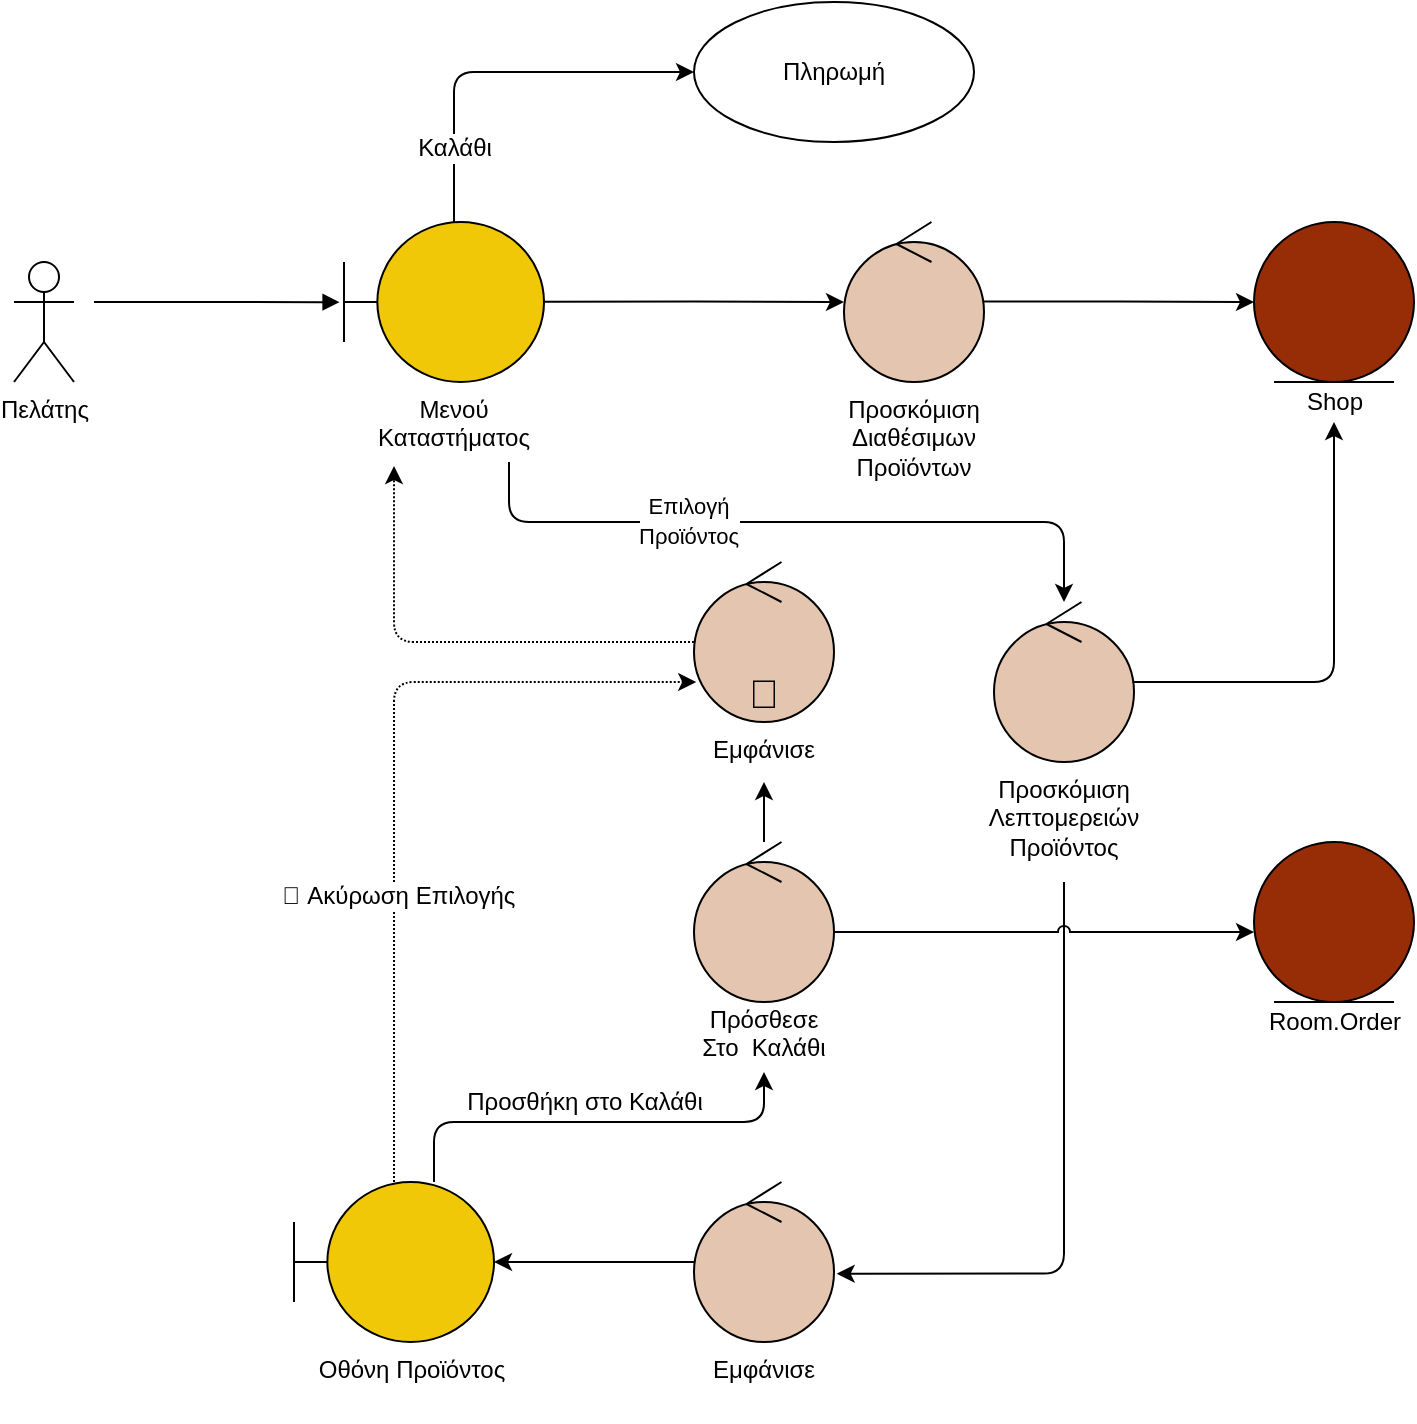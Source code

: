 <mxfile version="18.1.3" type="device"><diagram id="yCyBMPS3MhZm2c-9eRfR" name="Page-1"><mxGraphModel dx="633" dy="464" grid="1" gridSize="10" guides="1" tooltips="1" connect="1" arrows="1" fold="1" page="1" pageScale="1" pageWidth="850" pageHeight="1100" math="0" shadow="0"><root><mxCell id="0"/><mxCell id="1" parent="0"/><mxCell id="076iKT_qOLnqT8b4AHd8-4" style="edgeStyle=orthogonalEdgeStyle;rounded=1;orthogonalLoop=1;jettySize=auto;html=1;exitX=0.75;exitY=1;exitDx=0;exitDy=0;" parent="1" source="076iKT_qOLnqT8b4AHd8-26" target="076iKT_qOLnqT8b4AHd8-17" edge="1"><mxGeometry relative="1" as="geometry"><Array as="points"><mxPoint x="288" y="610.0"/><mxPoint x="565" y="610.0"/></Array></mxGeometry></mxCell><mxCell id="SOjsUPqiTwNB0fj96-eq-9" value="&lt;span style=&quot;font-size: 11px;&quot;&gt;Επιλογή&lt;/span&gt;&lt;br style=&quot;font-size: 11px;&quot;&gt;&lt;span style=&quot;font-size: 11px;&quot;&gt;Προϊόντος&lt;/span&gt;" style="edgeLabel;html=1;align=center;verticalAlign=middle;resizable=0;points=[];fontSize=12;labelBackgroundColor=default;" vertex="1" connectable="0" parent="076iKT_qOLnqT8b4AHd8-4"><mxGeometry x="-0.311" y="1" relative="1" as="geometry"><mxPoint as="offset"/></mxGeometry></mxCell><mxCell id="076iKT_qOLnqT8b4AHd8-5" style="edgeStyle=orthogonalEdgeStyle;rounded=1;jumpStyle=arc;orthogonalLoop=1;jettySize=auto;html=1;entryX=0;entryY=0.5;entryDx=0;entryDy=0;" parent="1" source="076iKT_qOLnqT8b4AHd8-6" target="SOjsUPqiTwNB0fj96-eq-8" edge="1"><mxGeometry relative="1" as="geometry"><mxPoint x="379.37" y="385.36" as="targetPoint"/><Array as="points"><mxPoint x="260" y="385"/></Array></mxGeometry></mxCell><mxCell id="SOjsUPqiTwNB0fj96-eq-5" value="Καλάθι" style="edgeLabel;html=1;align=center;verticalAlign=middle;resizable=0;points=[];fontSize=12;" vertex="1" connectable="0" parent="076iKT_qOLnqT8b4AHd8-5"><mxGeometry x="-0.618" relative="1" as="geometry"><mxPoint as="offset"/></mxGeometry></mxCell><mxCell id="076iKT_qOLnqT8b4AHd8-6" value="" style="shape=umlBoundary;whiteSpace=wrap;html=1;fillColor=#F0C808;" parent="1" vertex="1"><mxGeometry x="205" y="460" width="100" height="80" as="geometry"/></mxCell><mxCell id="076iKT_qOLnqT8b4AHd8-7" value="" style="html=1;verticalAlign=bottom;endArrow=block;rounded=0;entryX=-0.022;entryY=0.501;entryDx=0;entryDy=0;entryPerimeter=0;labelBackgroundColor=none;" parent="1" target="076iKT_qOLnqT8b4AHd8-6" edge="1"><mxGeometry x="0.189" width="80" relative="1" as="geometry"><mxPoint x="80" y="500" as="sourcePoint"/><mxPoint x="380" y="400" as="targetPoint"/><Array as="points"><mxPoint x="80" y="500"/></Array><mxPoint as="offset"/></mxGeometry></mxCell><mxCell id="076iKT_qOLnqT8b4AHd8-8" style="edgeStyle=orthogonalEdgeStyle;rounded=0;orthogonalLoop=1;jettySize=auto;html=1;exitX=1;exitY=0.498;exitDx=0;exitDy=0;exitPerimeter=0;entryX=0;entryY=0.5;entryDx=0;entryDy=0;entryPerimeter=0;" parent="1" source="076iKT_qOLnqT8b4AHd8-6" target="076iKT_qOLnqT8b4AHd8-9" edge="1"><mxGeometry relative="1" as="geometry"><mxPoint x="460" y="540" as="targetPoint"/></mxGeometry></mxCell><mxCell id="076iKT_qOLnqT8b4AHd8-9" value="" style="ellipse;shape=umlControl;whiteSpace=wrap;html=1;fillColor=#E4C5AF;" parent="1" vertex="1"><mxGeometry x="455" y="460" width="70" height="80" as="geometry"/></mxCell><mxCell id="076iKT_qOLnqT8b4AHd8-10" style="edgeStyle=orthogonalEdgeStyle;rounded=1;orthogonalLoop=1;jettySize=auto;html=1;entryX=0.5;entryY=1;entryDx=0;entryDy=0;" parent="1" source="076iKT_qOLnqT8b4AHd8-12" target="076iKT_qOLnqT8b4AHd8-35" edge="1"><mxGeometry relative="1" as="geometry"><Array as="points"><mxPoint x="250" y="910"/><mxPoint x="415" y="910"/></Array></mxGeometry></mxCell><mxCell id="076iKT_qOLnqT8b4AHd8-11" style="edgeStyle=orthogonalEdgeStyle;rounded=1;orthogonalLoop=1;jettySize=auto;html=1;dashed=1;dashPattern=1 1;entryX=0.015;entryY=0.738;entryDx=0;entryDy=0;entryPerimeter=0;" parent="1" source="076iKT_qOLnqT8b4AHd8-12" target="076iKT_qOLnqT8b4AHd8-21" edge="1"><mxGeometry relative="1" as="geometry"><Array as="points"><mxPoint x="230" y="690"/><mxPoint x="381" y="690"/></Array><mxPoint x="380" y="669" as="targetPoint"/></mxGeometry></mxCell><mxCell id="SOjsUPqiTwNB0fj96-eq-7" value="&lt;span style=&quot;&quot;&gt;🍺&amp;nbsp;&lt;/span&gt;&lt;span style=&quot;&quot;&gt;Ακύρωση Επιλογής&lt;/span&gt;" style="edgeLabel;html=1;align=center;verticalAlign=middle;resizable=0;points=[];fontSize=12;labelBackgroundColor=#FFFFFF;" vertex="1" connectable="0" parent="076iKT_qOLnqT8b4AHd8-11"><mxGeometry x="-0.288" y="-2" relative="1" as="geometry"><mxPoint as="offset"/></mxGeometry></mxCell><mxCell id="076iKT_qOLnqT8b4AHd8-12" value="" style="shape=umlBoundary;whiteSpace=wrap;html=1;fillColor=#F0C808;" parent="1" vertex="1"><mxGeometry x="180" y="940" width="100" height="80" as="geometry"/></mxCell><mxCell id="076iKT_qOLnqT8b4AHd8-13" style="edgeStyle=orthogonalEdgeStyle;rounded=0;orthogonalLoop=1;jettySize=auto;html=1;entryX=0;entryY=0.5;entryDx=0;entryDy=0;exitX=0.998;exitY=0.497;exitDx=0;exitDy=0;exitPerimeter=0;" parent="1" source="076iKT_qOLnqT8b4AHd8-9" target="076iKT_qOLnqT8b4AHd8-15" edge="1"><mxGeometry relative="1" as="geometry"/></mxCell><mxCell id="076iKT_qOLnqT8b4AHd8-14" style="edgeStyle=orthogonalEdgeStyle;rounded=1;orthogonalLoop=1;jettySize=auto;html=1;entryX=0.5;entryY=1;entryDx=0;entryDy=0;entryPerimeter=0;" parent="1" source="076iKT_qOLnqT8b4AHd8-17" edge="1" target="076iKT_qOLnqT8b4AHd8-39"><mxGeometry relative="1" as="geometry"><mxPoint x="700" y="580" as="targetPoint"/><Array as="points"><mxPoint x="700" y="690"/></Array><mxPoint x="700" y="630.0" as="sourcePoint"/></mxGeometry></mxCell><mxCell id="076iKT_qOLnqT8b4AHd8-15" value="" style="ellipse;shape=umlEntity;whiteSpace=wrap;html=1;fillColor=#972D07;" parent="1" vertex="1"><mxGeometry x="660" y="460" width="80" height="80" as="geometry"/></mxCell><mxCell id="076iKT_qOLnqT8b4AHd8-16" style="edgeStyle=orthogonalEdgeStyle;rounded=1;orthogonalLoop=1;jettySize=auto;html=1;entryX=1.019;entryY=0.573;entryDx=0;entryDy=0;entryPerimeter=0;" parent="1" source="076iKT_qOLnqT8b4AHd8-27" target="076iKT_qOLnqT8b4AHd8-19" edge="1"><mxGeometry relative="1" as="geometry"><mxPoint x="555" y="890.0" as="targetPoint"/><Array as="points"><mxPoint x="565" y="986"/></Array><mxPoint x="555" y="860.0" as="sourcePoint"/></mxGeometry></mxCell><mxCell id="076iKT_qOLnqT8b4AHd8-17" value="" style="ellipse;shape=umlControl;whiteSpace=wrap;html=1;fillColor=#E4C5AF;" parent="1" vertex="1"><mxGeometry x="530" y="650.0" width="70" height="80" as="geometry"/></mxCell><mxCell id="076iKT_qOLnqT8b4AHd8-18" style="edgeStyle=orthogonalEdgeStyle;rounded=0;orthogonalLoop=1;jettySize=auto;html=1;" parent="1" source="076iKT_qOLnqT8b4AHd8-19" target="076iKT_qOLnqT8b4AHd8-12" edge="1"><mxGeometry relative="1" as="geometry"/></mxCell><mxCell id="076iKT_qOLnqT8b4AHd8-19" value="" style="ellipse;shape=umlControl;whiteSpace=wrap;html=1;fillColor=#E4C5AF;" parent="1" vertex="1"><mxGeometry x="380" y="940.0" width="70" height="80" as="geometry"/></mxCell><mxCell id="076iKT_qOLnqT8b4AHd8-20" style="edgeStyle=orthogonalEdgeStyle;rounded=1;orthogonalLoop=1;jettySize=auto;html=1;dashed=1;dashPattern=1 1;" parent="1" source="076iKT_qOLnqT8b4AHd8-21" edge="1"><mxGeometry relative="1" as="geometry"><mxPoint x="230" y="582" as="targetPoint"/><Array as="points"><mxPoint x="230" y="670"/></Array></mxGeometry></mxCell><mxCell id="076iKT_qOLnqT8b4AHd8-21" value="" style="ellipse;shape=umlControl;whiteSpace=wrap;html=1;fillColor=#E4C5AF;" parent="1" vertex="1"><mxGeometry x="380" y="630.0" width="70" height="80" as="geometry"/></mxCell><mxCell id="076iKT_qOLnqT8b4AHd8-23" value="Πελάτης" style="shape=umlActor;verticalLabelPosition=bottom;verticalAlign=top;html=1;outlineConnect=0;" parent="1" vertex="1"><mxGeometry x="40" y="480" width="30" height="60" as="geometry"/></mxCell><mxCell id="076iKT_qOLnqT8b4AHd8-24" value="&lt;meta charset=&quot;utf-8&quot;&gt;&lt;span style=&quot;color: rgb(0, 0, 0); font-family: helvetica; font-size: 12px; font-style: normal; font-weight: 400; letter-spacing: normal; text-indent: 0px; text-transform: none; word-spacing: 0px; display: inline; float: none;&quot;&gt;Προσκόμιση&lt;/span&gt;&lt;br style=&quot;color: rgb(0, 0, 0); font-family: helvetica; font-size: 12px; font-style: normal; font-weight: 400; letter-spacing: normal; text-indent: 0px; text-transform: none; word-spacing: 0px;&quot;&gt;&lt;span style=&quot;color: rgb(0, 0, 0); font-family: helvetica; font-size: 12px; font-style: normal; font-weight: 400; letter-spacing: normal; text-indent: 0px; text-transform: none; word-spacing: 0px; display: inline; float: none;&quot;&gt;Διαθέσιμων&lt;/span&gt;&lt;br style=&quot;color: rgb(0, 0, 0); font-family: helvetica; font-size: 12px; font-style: normal; font-weight: 400; letter-spacing: normal; text-indent: 0px; text-transform: none; word-spacing: 0px;&quot;&gt;&lt;span style=&quot;color: rgb(0, 0, 0); font-family: helvetica; font-size: 12px; font-style: normal; font-weight: 400; letter-spacing: normal; text-indent: 0px; text-transform: none; word-spacing: 0px; display: inline; float: none;&quot;&gt;Προϊόντων&lt;/span&gt;" style="text;whiteSpace=wrap;html=1;align=center;labelBackgroundColor=none;" parent="1" vertex="1"><mxGeometry x="440" y="540.0" width="100" height="60" as="geometry"/></mxCell><mxCell id="076iKT_qOLnqT8b4AHd8-26" value="&lt;meta charset=&quot;utf-8&quot;&gt;&lt;span style=&quot;color: rgb(0, 0, 0); font-family: helvetica; font-size: 12px; font-style: normal; font-weight: 400; letter-spacing: normal; text-indent: 0px; text-transform: none; word-spacing: 0px; display: inline; float: none;&quot;&gt;Μενού&lt;/span&gt;&lt;br style=&quot;color: rgb(0, 0, 0); font-family: helvetica; font-size: 12px; font-style: normal; font-weight: 400; letter-spacing: normal; text-indent: 0px; text-transform: none; word-spacing: 0px;&quot;&gt;&lt;span style=&quot;color: rgb(0, 0, 0); font-family: helvetica; font-size: 12px; font-style: normal; font-weight: 400; letter-spacing: normal; text-indent: 0px; text-transform: none; word-spacing: 0px; display: inline; float: none;&quot;&gt;Καταστήματος&lt;/span&gt;" style="text;whiteSpace=wrap;html=1;align=center;labelBackgroundColor=none;" parent="1" vertex="1"><mxGeometry x="205" y="540.0" width="110" height="40" as="geometry"/></mxCell><mxCell id="076iKT_qOLnqT8b4AHd8-27" value="&lt;meta charset=&quot;utf-8&quot;&gt;&lt;span style=&quot;color: rgb(0, 0, 0); font-family: helvetica; font-size: 12px; font-style: normal; font-weight: 400; letter-spacing: normal; text-indent: 0px; text-transform: none; word-spacing: 0px; display: inline; float: none;&quot;&gt;Προσκόμιση&lt;/span&gt;&lt;br style=&quot;color: rgb(0, 0, 0); font-family: helvetica; font-size: 12px; font-style: normal; font-weight: 400; letter-spacing: normal; text-indent: 0px; text-transform: none; word-spacing: 0px;&quot;&gt;&lt;span style=&quot;color: rgb(0, 0, 0); font-family: helvetica; font-size: 12px; font-style: normal; font-weight: 400; letter-spacing: normal; text-indent: 0px; text-transform: none; word-spacing: 0px; display: inline; float: none;&quot;&gt;Λεπτομερειών&lt;/span&gt;&lt;br style=&quot;color: rgb(0, 0, 0); font-family: helvetica; font-size: 12px; font-style: normal; font-weight: 400; letter-spacing: normal; text-indent: 0px; text-transform: none; word-spacing: 0px;&quot;&gt;&lt;span style=&quot;color: rgb(0, 0, 0); font-family: helvetica; font-size: 12px; font-style: normal; font-weight: 400; letter-spacing: normal; text-indent: 0px; text-transform: none; word-spacing: 0px; display: inline; float: none;&quot;&gt;Προϊόντος&lt;/span&gt;" style="text;whiteSpace=wrap;html=1;align=center;labelBackgroundColor=none;" parent="1" vertex="1"><mxGeometry x="510" y="730.0" width="110" height="60" as="geometry"/></mxCell><mxCell id="076iKT_qOLnqT8b4AHd8-28" value="&lt;meta charset=&quot;utf-8&quot;&gt;&lt;span style=&quot;color: rgb(0, 0, 0); font-family: helvetica; font-size: 12px; font-style: normal; font-weight: 400; letter-spacing: normal; text-indent: 0px; text-transform: none; word-spacing: 0px; display: inline; float: none;&quot;&gt;Εμφάνισε&lt;/span&gt;" style="text;whiteSpace=wrap;html=1;align=center;labelBackgroundColor=none;" parent="1" vertex="1"><mxGeometry x="375" y="1020" width="80" height="30" as="geometry"/></mxCell><mxCell id="076iKT_qOLnqT8b4AHd8-29" value="&lt;font face=&quot;helvetica&quot;&gt;Οθόνη Προϊόντος&lt;/font&gt;" style="text;whiteSpace=wrap;html=1;align=center;labelBackgroundColor=none;" parent="1" vertex="1"><mxGeometry x="189" y="1020" width="100" height="40" as="geometry"/></mxCell><mxCell id="076iKT_qOLnqT8b4AHd8-30" value="&lt;meta charset=&quot;utf-8&quot;&gt;&lt;span style=&quot;color: rgb(0, 0, 0); font-family: helvetica; font-size: 12px; font-style: normal; font-weight: 400; letter-spacing: normal; text-indent: 0px; text-transform: none; word-spacing: 0px; display: inline; float: none;&quot;&gt;Εμφάνισε&lt;/span&gt;" style="text;whiteSpace=wrap;html=1;align=center;labelBackgroundColor=none;" parent="1" vertex="1"><mxGeometry x="375" y="710.0" width="80" height="30" as="geometry"/></mxCell><mxCell id="076iKT_qOLnqT8b4AHd8-31" value="" style="ellipse;shape=umlEntity;whiteSpace=wrap;html=1;fillColor=#972D07;" parent="1" vertex="1"><mxGeometry x="660" y="770.0" width="80" height="80" as="geometry"/></mxCell><mxCell id="076iKT_qOLnqT8b4AHd8-32" style="edgeStyle=orthogonalEdgeStyle;rounded=1;orthogonalLoop=1;jettySize=auto;html=1;jumpStyle=arc;exitX=1.002;exitY=0.562;exitDx=0;exitDy=0;exitPerimeter=0;" parent="1" edge="1" source="076iKT_qOLnqT8b4AHd8-34"><mxGeometry relative="1" as="geometry"><mxPoint x="660" y="815" as="targetPoint"/><mxPoint x="450" y="840" as="sourcePoint"/><Array as="points"><mxPoint x="660" y="815"/></Array></mxGeometry></mxCell><mxCell id="076iKT_qOLnqT8b4AHd8-33" style="edgeStyle=orthogonalEdgeStyle;rounded=1;orthogonalLoop=1;jettySize=auto;html=1;" parent="1" source="076iKT_qOLnqT8b4AHd8-34" target="076iKT_qOLnqT8b4AHd8-30" edge="1"><mxGeometry relative="1" as="geometry"/></mxCell><mxCell id="076iKT_qOLnqT8b4AHd8-34" value="" style="ellipse;shape=umlControl;whiteSpace=wrap;html=1;fillColor=#E4C5AF;" parent="1" vertex="1"><mxGeometry x="380" y="770.0" width="70" height="80" as="geometry"/></mxCell><mxCell id="076iKT_qOLnqT8b4AHd8-35" value="&lt;span style=&quot;color: rgb(0, 0, 0); font-family: helvetica; font-size: 12px; font-style: normal; font-weight: 400; letter-spacing: normal; text-indent: 0px; text-transform: none; word-spacing: 0px; display: inline; float: none;&quot;&gt;Πρόσθεσε&lt;br&gt;Στο&amp;nbsp; Καλάθι&lt;br&gt;&lt;/span&gt;" style="text;whiteSpace=wrap;html=1;align=center;labelBackgroundColor=none;" parent="1" vertex="1"><mxGeometry x="375" y="845.0" width="80" height="40" as="geometry"/></mxCell><mxCell id="076iKT_qOLnqT8b4AHd8-39" value="Shop" style="text;html=1;align=center;verticalAlign=middle;resizable=0;points=[];autosize=1;strokeColor=none;fillColor=none;" parent="1" vertex="1"><mxGeometry x="680" y="540" width="40" height="20" as="geometry"/></mxCell><mxCell id="076iKT_qOLnqT8b4AHd8-40" value="Room.Order" style="text;html=1;align=center;verticalAlign=middle;resizable=0;points=[];autosize=1;strokeColor=none;fillColor=none;" parent="1" vertex="1"><mxGeometry x="660" y="850" width="80" height="20" as="geometry"/></mxCell><mxCell id="076iKT_qOLnqT8b4AHd8-44" value="Προσθήκη στο Καλάθι" style="text;html=1;align=center;verticalAlign=middle;resizable=0;points=[];autosize=1;strokeColor=none;fillColor=none;" parent="1" vertex="1"><mxGeometry x="260" y="890" width="130" height="20" as="geometry"/></mxCell><mxCell id="SOjsUPqiTwNB0fj96-eq-2" value="🍺" style="text;whiteSpace=wrap;html=1;align=center;verticalAlign=middle;fontSize=20;" vertex="1" parent="1"><mxGeometry x="395" y="680" width="40" height="30" as="geometry"/></mxCell><mxCell id="SOjsUPqiTwNB0fj96-eq-8" value="Πληρωμή" style="ellipse;whiteSpace=wrap;html=1;labelBackgroundColor=#FFFFFF;fontSize=12;" vertex="1" parent="1"><mxGeometry x="380" y="350" width="140" height="70" as="geometry"/></mxCell></root></mxGraphModel></diagram></mxfile>